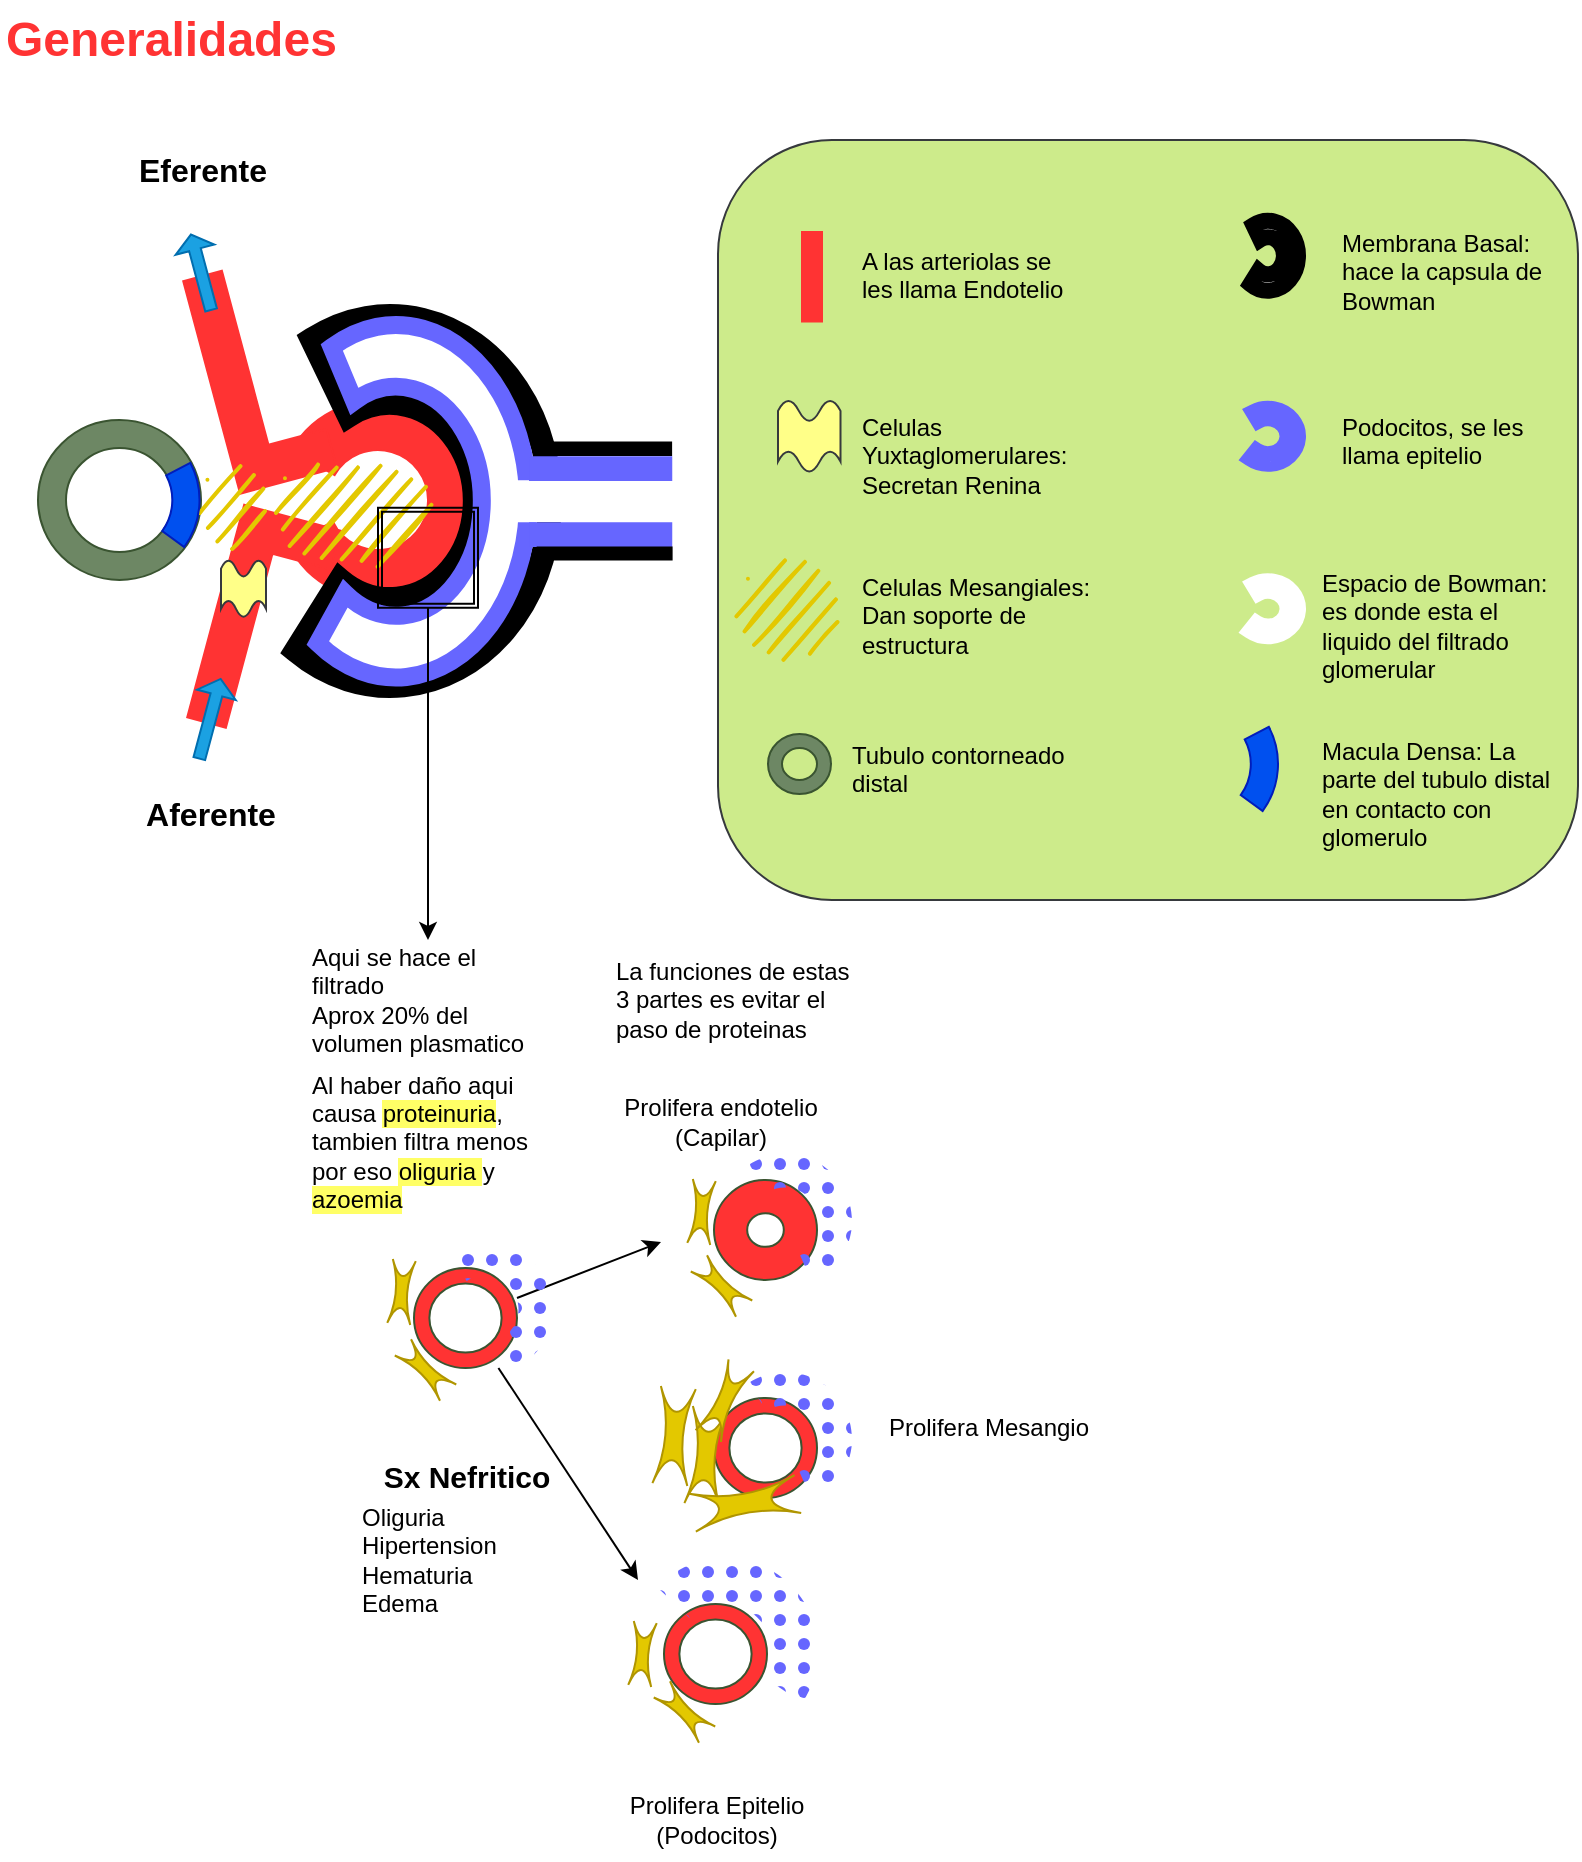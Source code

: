 <mxfile version="21.6.9" type="github">
  <diagram name="Página-1" id="UciEay0KyTCCJJWclvXi">
    <mxGraphModel dx="473" dy="516" grid="1" gridSize="10" guides="1" tooltips="1" connect="1" arrows="1" fold="1" page="1" pageScale="1" pageWidth="850" pageHeight="1100" math="0" shadow="0">
      <root>
        <mxCell id="0" />
        <mxCell id="1" parent="0" />
        <mxCell id="AWjtqCZnB2S0BVq7457--28" value="" style="rounded=1;whiteSpace=wrap;html=1;fillColor=#cdeb8b;strokeColor=#36393d;" parent="1" vertex="1">
          <mxGeometry x="400" y="80" width="430" height="380" as="geometry" />
        </mxCell>
        <mxCell id="AWjtqCZnB2S0BVq7457--3" value="" style="verticalLabelPosition=bottom;verticalAlign=top;html=1;shape=mxgraph.basic.partConcEllipse;startAngle=0.083;endAngle=0.928;arcWidth=0.5;direction=north;fillColor=#FF3333;fontColor=#000000;strokeColor=#FF3333;" parent="1" vertex="1">
          <mxGeometry x="180" y="210" width="100" height="100" as="geometry" />
        </mxCell>
        <mxCell id="AWjtqCZnB2S0BVq7457--6" value="" style="shape=corner;whiteSpace=wrap;html=1;dx=20;dy=20;fillColor=#FF3333;fontColor=#000000;strokeColor=#FF3333;rotation=15;" parent="1" vertex="1">
          <mxGeometry x="148" y="267" width="50" height="110" as="geometry" />
        </mxCell>
        <mxCell id="AWjtqCZnB2S0BVq7457--8" value="" style="shape=corner;whiteSpace=wrap;html=1;dx=20;dy=20;direction=north;fillColor=#FF3333;fontColor=#000000;strokeColor=#FF3333;rotation=-15;" parent="1" vertex="1">
          <mxGeometry x="146" y="142.25" width="50.05" height="110" as="geometry" />
        </mxCell>
        <mxCell id="AWjtqCZnB2S0BVq7457--9" value="" style="ellipse;whiteSpace=wrap;html=1;strokeWidth=2;fillWeight=2;hachureGap=8;fillColor=#e3c800;fillStyle=dots;sketch=1;strokeColor=none;fontColor=#000000;" parent="1" vertex="1">
          <mxGeometry x="176" y="238" width="80" height="53.75" as="geometry" />
        </mxCell>
        <mxCell id="AWjtqCZnB2S0BVq7457--10" value="" style="shape=singleArrow;direction=north;whiteSpace=wrap;html=1;fillColor=#1ba1e2;fontColor=#ffffff;strokeColor=#006EAF;rotation=15;" parent="1" vertex="1">
          <mxGeometry x="136" y="348.75" width="20" height="41.25" as="geometry" />
        </mxCell>
        <mxCell id="AWjtqCZnB2S0BVq7457--11" value="" style="shape=singleArrow;direction=north;whiteSpace=wrap;html=1;fillColor=#1ba1e2;fontColor=#ffffff;strokeColor=#006EAF;rotation=-15;" parent="1" vertex="1">
          <mxGeometry x="131.5" y="126.63" width="20" height="39" as="geometry" />
        </mxCell>
        <mxCell id="AWjtqCZnB2S0BVq7457--12" value="Aferente" style="text;html=1;align=center;verticalAlign=middle;resizable=0;points=[];autosize=1;strokeColor=none;fillColor=none;fontSize=16;fontStyle=1" parent="1" vertex="1">
          <mxGeometry x="101" y="402" width="90" height="30" as="geometry" />
        </mxCell>
        <mxCell id="AWjtqCZnB2S0BVq7457--13" value="Eferente" style="text;html=1;align=center;verticalAlign=middle;resizable=0;points=[];autosize=1;strokeColor=none;fillColor=none;fontSize=16;fontStyle=1" parent="1" vertex="1">
          <mxGeometry x="96.5" y="80" width="90" height="30" as="geometry" />
        </mxCell>
        <mxCell id="AWjtqCZnB2S0BVq7457--15" value="" style="verticalLabelPosition=bottom;verticalAlign=top;html=1;shape=mxgraph.basic.partConcEllipse;startAngle=0.419;endAngle=0.1;arcWidth=0.47;rotation=-180;strokeWidth=12;perimeterSpacing=0;" parent="1" vertex="1">
          <mxGeometry x="156" y="168" width="160" height="185" as="geometry" />
        </mxCell>
        <mxCell id="AWjtqCZnB2S0BVq7457--16" value="" style="verticalLabelPosition=bottom;verticalAlign=top;html=1;shape=mxgraph.basic.partConcEllipse;startAngle=0.419;endAngle=0.101;arcWidth=0.35;rotation=-180;strokeWidth=9;fillColor=#FFFFFF;fontColor=#ffffff;strokeColor=#6666FF;" parent="1" vertex="1">
          <mxGeometry x="173" y="172.5" width="132" height="176.25" as="geometry" />
        </mxCell>
        <mxCell id="AWjtqCZnB2S0BVq7457--17" value="" style="verticalLabelPosition=bottom;verticalAlign=top;html=1;shape=mxgraph.basic.wave2;dy=0.3;fillColor=#ffff88;strokeColor=#36393d;" parent="1" vertex="1">
          <mxGeometry x="151.5" y="290" width="22.5" height="28.75" as="geometry" />
        </mxCell>
        <mxCell id="AWjtqCZnB2S0BVq7457--18" value="A las arteriolas se les llama Endotelio" style="rounded=0;whiteSpace=wrap;html=1;align=left;verticalAlign=top;strokeColor=none;fillColor=none;" parent="1" vertex="1">
          <mxGeometry x="470" y="126.63" width="110" height="36.25" as="geometry" />
        </mxCell>
        <mxCell id="AWjtqCZnB2S0BVq7457--19" value="" style="shape=corner;whiteSpace=wrap;html=1;dx=20;dy=20;direction=north;fillColor=#FF3333;fontColor=#000000;strokeColor=#FF3333;" parent="1" vertex="1">
          <mxGeometry x="442" y="126" width="10" height="44.75" as="geometry" />
        </mxCell>
        <mxCell id="AWjtqCZnB2S0BVq7457--20" value="&lt;div&gt;Celulas Yuxtaglomerulares:&lt;/div&gt;&lt;div&gt;Secretan Renina&lt;br&gt;&lt;/div&gt;" style="rounded=0;whiteSpace=wrap;html=1;align=left;verticalAlign=top;strokeColor=none;fillColor=none;" parent="1" vertex="1">
          <mxGeometry x="470" y="210" width="110" height="40" as="geometry" />
        </mxCell>
        <mxCell id="AWjtqCZnB2S0BVq7457--21" value="" style="verticalLabelPosition=bottom;verticalAlign=top;html=1;shape=mxgraph.basic.wave2;dy=0.3;fillColor=#ffff88;strokeColor=#36393d;" parent="1" vertex="1">
          <mxGeometry x="430" y="210" width="31.25" height="36.25" as="geometry" />
        </mxCell>
        <mxCell id="AWjtqCZnB2S0BVq7457--22" value="&lt;div&gt;Celulas Mesangiales:&lt;/div&gt;Dan soporte de estructura" style="rounded=0;whiteSpace=wrap;html=1;align=left;verticalAlign=top;strokeColor=none;fillColor=none;" parent="1" vertex="1">
          <mxGeometry x="470" y="290.37" width="120" height="40" as="geometry" />
        </mxCell>
        <mxCell id="AWjtqCZnB2S0BVq7457--23" value="" style="ellipse;whiteSpace=wrap;html=1;strokeWidth=2;fillWeight=2;hachureGap=8;fillColor=#e3c800;fillStyle=dots;sketch=1;strokeColor=none;fontColor=#000000;" parent="1" vertex="1">
          <mxGeometry x="410" y="289.37" width="50" height="50" as="geometry" />
        </mxCell>
        <mxCell id="AWjtqCZnB2S0BVq7457--24" value="" style="verticalLabelPosition=bottom;verticalAlign=top;html=1;shape=mxgraph.basic.partConcEllipse;startAngle=0.419;endAngle=0.1;arcWidth=0.47;rotation=-180;strokeWidth=8;perimeterSpacing=0;" parent="1" vertex="1">
          <mxGeometry x="660" y="120.38" width="30" height="35" as="geometry" />
        </mxCell>
        <mxCell id="AWjtqCZnB2S0BVq7457--25" value="Membrana Basal: hace la capsula de Bowman" style="rounded=0;whiteSpace=wrap;html=1;align=left;verticalAlign=top;strokeColor=none;fillColor=none;" parent="1" vertex="1">
          <mxGeometry x="710" y="117.88" width="120" height="40" as="geometry" />
        </mxCell>
        <mxCell id="AWjtqCZnB2S0BVq7457--26" value="" style="verticalLabelPosition=bottom;verticalAlign=top;html=1;shape=mxgraph.basic.partConcEllipse;startAngle=0.419;endAngle=0.101;arcWidth=0.35;rotation=-180;strokeWidth=8;fillColor=#FFFFFF;fontColor=#ffffff;strokeColor=#6666FF;" parent="1" vertex="1">
          <mxGeometry x="660" y="214.38" width="30" height="27.5" as="geometry" />
        </mxCell>
        <mxCell id="AWjtqCZnB2S0BVq7457--27" value="Podocitos, se les llama epitelio" style="rounded=0;whiteSpace=wrap;html=1;align=left;verticalAlign=top;strokeColor=none;fillColor=none;" parent="1" vertex="1">
          <mxGeometry x="710" y="210" width="120" height="40" as="geometry" />
        </mxCell>
        <mxCell id="AWjtqCZnB2S0BVq7457--29" value="" style="verticalLabelPosition=bottom;verticalAlign=top;html=1;shape=mxgraph.basic.partConcEllipse;startAngle=0.419;endAngle=0.101;arcWidth=0.35;rotation=-180;strokeWidth=8;fillColor=#FFFFFF;fontColor=#ffffff;strokeColor=#FFFFFF;" parent="1" vertex="1">
          <mxGeometry x="660" y="300.62" width="30" height="27.5" as="geometry" />
        </mxCell>
        <mxCell id="AWjtqCZnB2S0BVq7457--30" value="Espacio de Bowman: es donde esta el liquido del filtrado glomerular" style="rounded=0;whiteSpace=wrap;html=1;align=left;verticalAlign=top;strokeColor=none;fillColor=none;" parent="1" vertex="1">
          <mxGeometry x="700" y="288.12" width="120" height="40" as="geometry" />
        </mxCell>
        <mxCell id="AWjtqCZnB2S0BVq7457--31" value="" style="shape=corner;whiteSpace=wrap;html=1;dx=20;dy=20;direction=north;rotation=90;strokeColor=#FFFFFF;" parent="1" vertex="1">
          <mxGeometry x="321.31" y="225.31" width="20" height="70.62" as="geometry" />
        </mxCell>
        <mxCell id="AWjtqCZnB2S0BVq7457--32" value="" style="shape=corner;whiteSpace=wrap;html=1;dx=20;dy=20;direction=north;rotation=90;strokeColor=#6666FF;fillColor=#6666FF;" parent="1" vertex="1">
          <mxGeometry x="335.66" y="209" width="11.31" height="70.62" as="geometry" />
        </mxCell>
        <mxCell id="AWjtqCZnB2S0BVq7457--33" value="" style="shape=corner;whiteSpace=wrap;html=1;dx=20;dy=20;direction=north;rotation=90;strokeColor=#6666FF;fillColor=#6666FF;" parent="1" vertex="1">
          <mxGeometry x="335.66" y="242" width="11.31" height="70.62" as="geometry" />
        </mxCell>
        <mxCell id="AWjtqCZnB2S0BVq7457--34" value="" style="shape=corner;whiteSpace=wrap;html=1;dx=20;dy=20;direction=north;rotation=90;strokeColor=#000000;fillColor=#000000;" parent="1" vertex="1">
          <mxGeometry x="344" y="205" width="6.28" height="58.83" as="geometry" />
        </mxCell>
        <mxCell id="AWjtqCZnB2S0BVq7457--35" value="" style="shape=corner;whiteSpace=wrap;html=1;dx=20;dy=20;direction=north;rotation=90;strokeColor=#000000;fillColor=#000000;" parent="1" vertex="1">
          <mxGeometry x="340.31" y="253.31" width="6" height="67" as="geometry" />
        </mxCell>
        <mxCell id="AWjtqCZnB2S0BVq7457--37" value="" style="verticalLabelPosition=bottom;verticalAlign=top;html=1;shape=mxgraph.basic.donut;dx=14;fillColor=#6d8764;fontColor=#ffffff;strokeColor=#3A5431;" parent="1" vertex="1">
          <mxGeometry x="60" y="220" width="81.5" height="80" as="geometry" />
        </mxCell>
        <mxCell id="AWjtqCZnB2S0BVq7457--38" value="" style="ellipse;whiteSpace=wrap;html=1;strokeWidth=2;fillWeight=2;hachureGap=8;fillColor=#e3c800;fillStyle=dots;sketch=1;strokeColor=none;fontColor=#000000;" parent="1" vertex="1">
          <mxGeometry x="141.95" y="241.88" width="31.05" height="42" as="geometry" />
        </mxCell>
        <mxCell id="AWjtqCZnB2S0BVq7457--39" value="" style="verticalLabelPosition=bottom;verticalAlign=top;html=1;shape=mxgraph.basic.partConcEllipse;startAngle=0.923;endAngle=0.1;arcWidth=0.34;direction=south;fillColor=#0050ef;strokeColor=#001DBC;fontColor=#ffffff;" parent="1" vertex="1">
          <mxGeometry x="60.75" y="220" width="80" height="80" as="geometry" />
        </mxCell>
        <mxCell id="Lvf93lARUG0P3jfMm5ZK-1" value="" style="verticalLabelPosition=bottom;verticalAlign=top;html=1;shape=mxgraph.basic.donut;dx=7;fillColor=#6d8764;fontColor=#ffffff;strokeColor=#3A5431;" vertex="1" parent="1">
          <mxGeometry x="425" y="377" width="31.5" height="30" as="geometry" />
        </mxCell>
        <mxCell id="Lvf93lARUG0P3jfMm5ZK-2" value="Tubulo contorneado distal&lt;div&gt;&lt;/div&gt;" style="rounded=0;whiteSpace=wrap;html=1;align=left;verticalAlign=top;strokeColor=none;fillColor=none;" vertex="1" parent="1">
          <mxGeometry x="465" y="373.75" width="120" height="40" as="geometry" />
        </mxCell>
        <mxCell id="Lvf93lARUG0P3jfMm5ZK-3" value="" style="verticalLabelPosition=bottom;verticalAlign=top;html=1;shape=mxgraph.basic.partConcEllipse;startAngle=0.923;endAngle=0.1;arcWidth=0.34;direction=south;fillColor=#0050ef;strokeColor=#001DBC;fontColor=#ffffff;" vertex="1" parent="1">
          <mxGeometry x="600" y="352" width="80" height="80" as="geometry" />
        </mxCell>
        <mxCell id="Lvf93lARUG0P3jfMm5ZK-4" value="Macula Densa: La parte del tubulo distal en contacto con glomerulo" style="rounded=0;whiteSpace=wrap;html=1;align=left;verticalAlign=top;strokeColor=none;fillColor=none;" vertex="1" parent="1">
          <mxGeometry x="700" y="372" width="120" height="40" as="geometry" />
        </mxCell>
        <mxCell id="Lvf93lARUG0P3jfMm5ZK-5" value="Generalidades" style="text;strokeColor=none;fillColor=none;html=1;fontSize=24;fontStyle=1;verticalAlign=middle;align=left;fontColor=#FF3333;" vertex="1" parent="1">
          <mxGeometry x="41.95" y="10" width="100" height="40" as="geometry" />
        </mxCell>
        <mxCell id="Lvf93lARUG0P3jfMm5ZK-7" style="edgeStyle=orthogonalEdgeStyle;rounded=0;orthogonalLoop=1;jettySize=auto;html=1;entryX=0.5;entryY=0;entryDx=0;entryDy=0;" edge="1" parent="1" source="Lvf93lARUG0P3jfMm5ZK-6" target="Lvf93lARUG0P3jfMm5ZK-8">
          <mxGeometry relative="1" as="geometry">
            <mxPoint x="265" y="460" as="targetPoint" />
            <Array as="points">
              <mxPoint x="255" y="470" />
            </Array>
          </mxGeometry>
        </mxCell>
        <mxCell id="Lvf93lARUG0P3jfMm5ZK-6" value="" style="shape=ext;double=1;whiteSpace=wrap;html=1;aspect=fixed;fillColor=none;strokeColor=#000000;" vertex="1" parent="1">
          <mxGeometry x="230" y="263.88" width="50" height="50" as="geometry" />
        </mxCell>
        <mxCell id="Lvf93lARUG0P3jfMm5ZK-8" value="Aqui se hace el filtrado&lt;br&gt;Aprox 20% del volumen plasmatico" style="rounded=1;whiteSpace=wrap;html=1;align=left;strokeColor=none;" vertex="1" parent="1">
          <mxGeometry x="195" y="480" width="120" height="60" as="geometry" />
        </mxCell>
        <mxCell id="Lvf93lARUG0P3jfMm5ZK-9" value="Oliguria&lt;br&gt;Hipertension&lt;br&gt;Hematuria&lt;br&gt;Edema" style="rounded=1;whiteSpace=wrap;html=1;align=left;strokeColor=none;" vertex="1" parent="1">
          <mxGeometry x="220.31" y="760" width="120" height="60" as="geometry" />
        </mxCell>
        <mxCell id="Lvf93lARUG0P3jfMm5ZK-10" value="Al haber daño aqui causa &lt;span style=&quot;background-color: rgb(255, 255, 102);&quot;&gt;proteinuria&lt;/span&gt;, tambien filtra menos por eso &lt;span style=&quot;background-color: rgb(255, 255, 102);&quot;&gt;oliguria &lt;/span&gt;y &lt;span style=&quot;background-color: rgb(255, 255, 102);&quot;&gt;azoemia&lt;/span&gt;" style="rounded=1;whiteSpace=wrap;html=1;align=left;strokeColor=none;" vertex="1" parent="1">
          <mxGeometry x="195" y="551" width="120" height="60" as="geometry" />
        </mxCell>
        <mxCell id="Lvf93lARUG0P3jfMm5ZK-14" value="" style="rounded=0;orthogonalLoop=1;jettySize=auto;html=1;" edge="1" parent="1" source="Lvf93lARUG0P3jfMm5ZK-11">
          <mxGeometry relative="1" as="geometry">
            <mxPoint x="371.5" y="631.008" as="targetPoint" />
          </mxGeometry>
        </mxCell>
        <mxCell id="Lvf93lARUG0P3jfMm5ZK-18" style="rounded=0;orthogonalLoop=1;jettySize=auto;html=1;" edge="1" parent="1" source="Lvf93lARUG0P3jfMm5ZK-11">
          <mxGeometry relative="1" as="geometry">
            <mxPoint x="360" y="800" as="targetPoint" />
          </mxGeometry>
        </mxCell>
        <mxCell id="Lvf93lARUG0P3jfMm5ZK-11" value="" style="verticalLabelPosition=bottom;verticalAlign=top;html=1;shape=mxgraph.basic.donut;dx=7.69;fillColor=#FF3333;fontColor=#ffffff;strokeColor=#3A5431;" vertex="1" parent="1">
          <mxGeometry x="248" y="644" width="51.5" height="50" as="geometry" />
        </mxCell>
        <mxCell id="Lvf93lARUG0P3jfMm5ZK-12" value="" style="verticalLabelPosition=bottom;verticalAlign=top;html=1;shape=mxgraph.basic.partConcEllipse;dx=7.69;fillColor=#6666FF;fontColor=#ffffff;strokeColor=none;aspect=fixed;fillStyle=dots;startAngle=0.908;endAngle=0.434;arcWidth=0.5;" vertex="1" parent="1">
          <mxGeometry x="250" y="631" width="67" height="67" as="geometry" />
        </mxCell>
        <mxCell id="Lvf93lARUG0P3jfMm5ZK-16" value="" style="verticalLabelPosition=bottom;verticalAlign=top;html=1;shape=mxgraph.basic.donut;dx=7.69;fillColor=#FF3333;fontColor=#ffffff;strokeColor=#3A5431;" vertex="1" parent="1">
          <mxGeometry x="373" y="812" width="51.5" height="50" as="geometry" />
        </mxCell>
        <mxCell id="Lvf93lARUG0P3jfMm5ZK-17" value="" style="verticalLabelPosition=bottom;verticalAlign=top;html=1;shape=mxgraph.basic.partConcEllipse;dx=19.34;fillColor=#6666FF;fontColor=#ffffff;strokeColor=none;aspect=fixed;fillStyle=dots;startAngle=0.87;endAngle=0.344;arcWidth=0.5;" vertex="1" parent="1">
          <mxGeometry x="357" y="789" width="93" height="93" as="geometry" />
        </mxCell>
        <mxCell id="Lvf93lARUG0P3jfMm5ZK-19" value="Prolifera endotelio &lt;br&gt;(Capilar)" style="text;html=1;align=center;verticalAlign=middle;resizable=0;points=[];autosize=1;strokeColor=none;fillColor=none;" vertex="1" parent="1">
          <mxGeometry x="341" y="551" width="120" height="40" as="geometry" />
        </mxCell>
        <mxCell id="Lvf93lARUG0P3jfMm5ZK-20" value="Prolifera Epitelio&lt;br&gt;(Podocitos)" style="text;html=1;align=center;verticalAlign=middle;resizable=0;points=[];autosize=1;strokeColor=none;fillColor=none;" vertex="1" parent="1">
          <mxGeometry x="343.75" y="900" width="110" height="40" as="geometry" />
        </mxCell>
        <mxCell id="Lvf93lARUG0P3jfMm5ZK-21" value="Sx Nefritico" style="text;html=1;align=center;verticalAlign=middle;resizable=0;points=[];autosize=1;strokeColor=none;fillColor=none;fontStyle=1;fontSize=15;" vertex="1" parent="1">
          <mxGeometry x="218.5" y="733" width="110" height="30" as="geometry" />
        </mxCell>
        <mxCell id="Lvf93lARUG0P3jfMm5ZK-22" value="La funciones de estas 3 partes es evitar el paso de proteinas" style="rounded=1;whiteSpace=wrap;html=1;align=left;strokeColor=none;" vertex="1" parent="1">
          <mxGeometry x="346.5" y="480" width="120" height="60" as="geometry" />
        </mxCell>
        <mxCell id="Lvf93lARUG0P3jfMm5ZK-23" value="" style="shape=switch;whiteSpace=wrap;html=1;rotation=5;fillColor=#e3c800;fontColor=#000000;strokeColor=#B09500;aspect=fixed;" vertex="1" parent="1">
          <mxGeometry x="236" y="640" width="11.52" height="32" as="geometry" />
        </mxCell>
        <mxCell id="Lvf93lARUG0P3jfMm5ZK-24" value="" style="shape=switch;whiteSpace=wrap;html=1;rotation=-45;fillColor=#e3c800;fontColor=#000000;strokeColor=#B09500;aspect=fixed;" vertex="1" parent="1">
          <mxGeometry x="248" y="679" width="11.52" height="32" as="geometry" />
        </mxCell>
        <mxCell id="Lvf93lARUG0P3jfMm5ZK-25" value="" style="verticalLabelPosition=bottom;verticalAlign=top;html=1;shape=mxgraph.basic.donut;dx=16.59;fillColor=#FF3333;fontColor=#ffffff;strokeColor=#3A5431;" vertex="1" parent="1">
          <mxGeometry x="398" y="600" width="51.5" height="50" as="geometry" />
        </mxCell>
        <mxCell id="Lvf93lARUG0P3jfMm5ZK-26" value="" style="verticalLabelPosition=bottom;verticalAlign=top;html=1;shape=mxgraph.basic.partConcEllipse;dx=7.69;fillColor=#6666FF;fontColor=#ffffff;strokeColor=none;aspect=fixed;fillStyle=dots;startAngle=0.908;endAngle=0.434;arcWidth=0.5;" vertex="1" parent="1">
          <mxGeometry x="400" y="587" width="67" height="67" as="geometry" />
        </mxCell>
        <mxCell id="Lvf93lARUG0P3jfMm5ZK-27" value="" style="shape=switch;whiteSpace=wrap;html=1;rotation=5;fillColor=#e3c800;fontColor=#000000;strokeColor=#B09500;aspect=fixed;" vertex="1" parent="1">
          <mxGeometry x="386" y="600" width="11.52" height="32" as="geometry" />
        </mxCell>
        <mxCell id="Lvf93lARUG0P3jfMm5ZK-28" value="" style="shape=switch;whiteSpace=wrap;html=1;rotation=-45;fillColor=#e3c800;fontColor=#000000;strokeColor=#B09500;aspect=fixed;" vertex="1" parent="1">
          <mxGeometry x="396" y="637" width="11.52" height="32" as="geometry" />
        </mxCell>
        <mxCell id="Lvf93lARUG0P3jfMm5ZK-29" value="" style="shape=switch;whiteSpace=wrap;html=1;rotation=5;fillColor=#e3c800;fontColor=#000000;strokeColor=#B09500;aspect=fixed;" vertex="1" parent="1">
          <mxGeometry x="356.48" y="821" width="11.52" height="32" as="geometry" />
        </mxCell>
        <mxCell id="Lvf93lARUG0P3jfMm5ZK-30" value="" style="shape=switch;whiteSpace=wrap;html=1;rotation=-45;fillColor=#e3c800;fontColor=#000000;strokeColor=#B09500;aspect=fixed;" vertex="1" parent="1">
          <mxGeometry x="377.48" y="850" width="11.52" height="32" as="geometry" />
        </mxCell>
        <mxCell id="Lvf93lARUG0P3jfMm5ZK-31" value="" style="verticalLabelPosition=bottom;verticalAlign=top;html=1;shape=mxgraph.basic.donut;dx=7.69;fillColor=#FF3333;fontColor=#ffffff;strokeColor=#3A5431;" vertex="1" parent="1">
          <mxGeometry x="398" y="709" width="51.5" height="50" as="geometry" />
        </mxCell>
        <mxCell id="Lvf93lARUG0P3jfMm5ZK-32" value="" style="verticalLabelPosition=bottom;verticalAlign=top;html=1;shape=mxgraph.basic.partConcEllipse;dx=7.69;fillColor=#6666FF;fontColor=#ffffff;strokeColor=none;aspect=fixed;fillStyle=dots;startAngle=0.908;endAngle=0.434;arcWidth=0.5;" vertex="1" parent="1">
          <mxGeometry x="400" y="696" width="67" height="67" as="geometry" />
        </mxCell>
        <mxCell id="Lvf93lARUG0P3jfMm5ZK-33" value="" style="shape=switch;whiteSpace=wrap;html=1;rotation=5;fillColor=#e3c800;fontColor=#000000;strokeColor=#B09500;aspect=fixed;" vertex="1" parent="1">
          <mxGeometry x="385.29" y="713.71" width="17.52" height="48.67" as="geometry" />
        </mxCell>
        <mxCell id="Lvf93lARUG0P3jfMm5ZK-34" value="" style="shape=switch;whiteSpace=wrap;html=1;rotation=80;fillColor=#e3c800;fontColor=#000000;strokeColor=#B09500;aspect=fixed;" vertex="1" parent="1">
          <mxGeometry x="403.96" y="734.93" width="19.26" height="53.5" as="geometry" />
        </mxCell>
        <mxCell id="Lvf93lARUG0P3jfMm5ZK-35" value="" style="shape=switch;whiteSpace=wrap;html=1;rotation=25;fillColor=#e3c800;fontColor=#000000;strokeColor=#B09500;aspect=fixed;" vertex="1" parent="1">
          <mxGeometry x="396.36" y="690.86" width="14.04" height="39" as="geometry" />
        </mxCell>
        <mxCell id="Lvf93lARUG0P3jfMm5ZK-36" value="" style="shape=switch;whiteSpace=wrap;html=1;rotation=5;fillColor=#e3c800;fontColor=#000000;strokeColor=#B09500;aspect=fixed;" vertex="1" parent="1">
          <mxGeometry x="369.29" y="703.71" width="17.52" height="48.67" as="geometry" />
        </mxCell>
        <mxCell id="Lvf93lARUG0P3jfMm5ZK-38" value="Prolifera Mesangio" style="text;html=1;align=center;verticalAlign=middle;resizable=0;points=[];autosize=1;strokeColor=none;fillColor=none;" vertex="1" parent="1">
          <mxGeometry x="475" y="708.71" width="120" height="30" as="geometry" />
        </mxCell>
      </root>
    </mxGraphModel>
  </diagram>
</mxfile>
